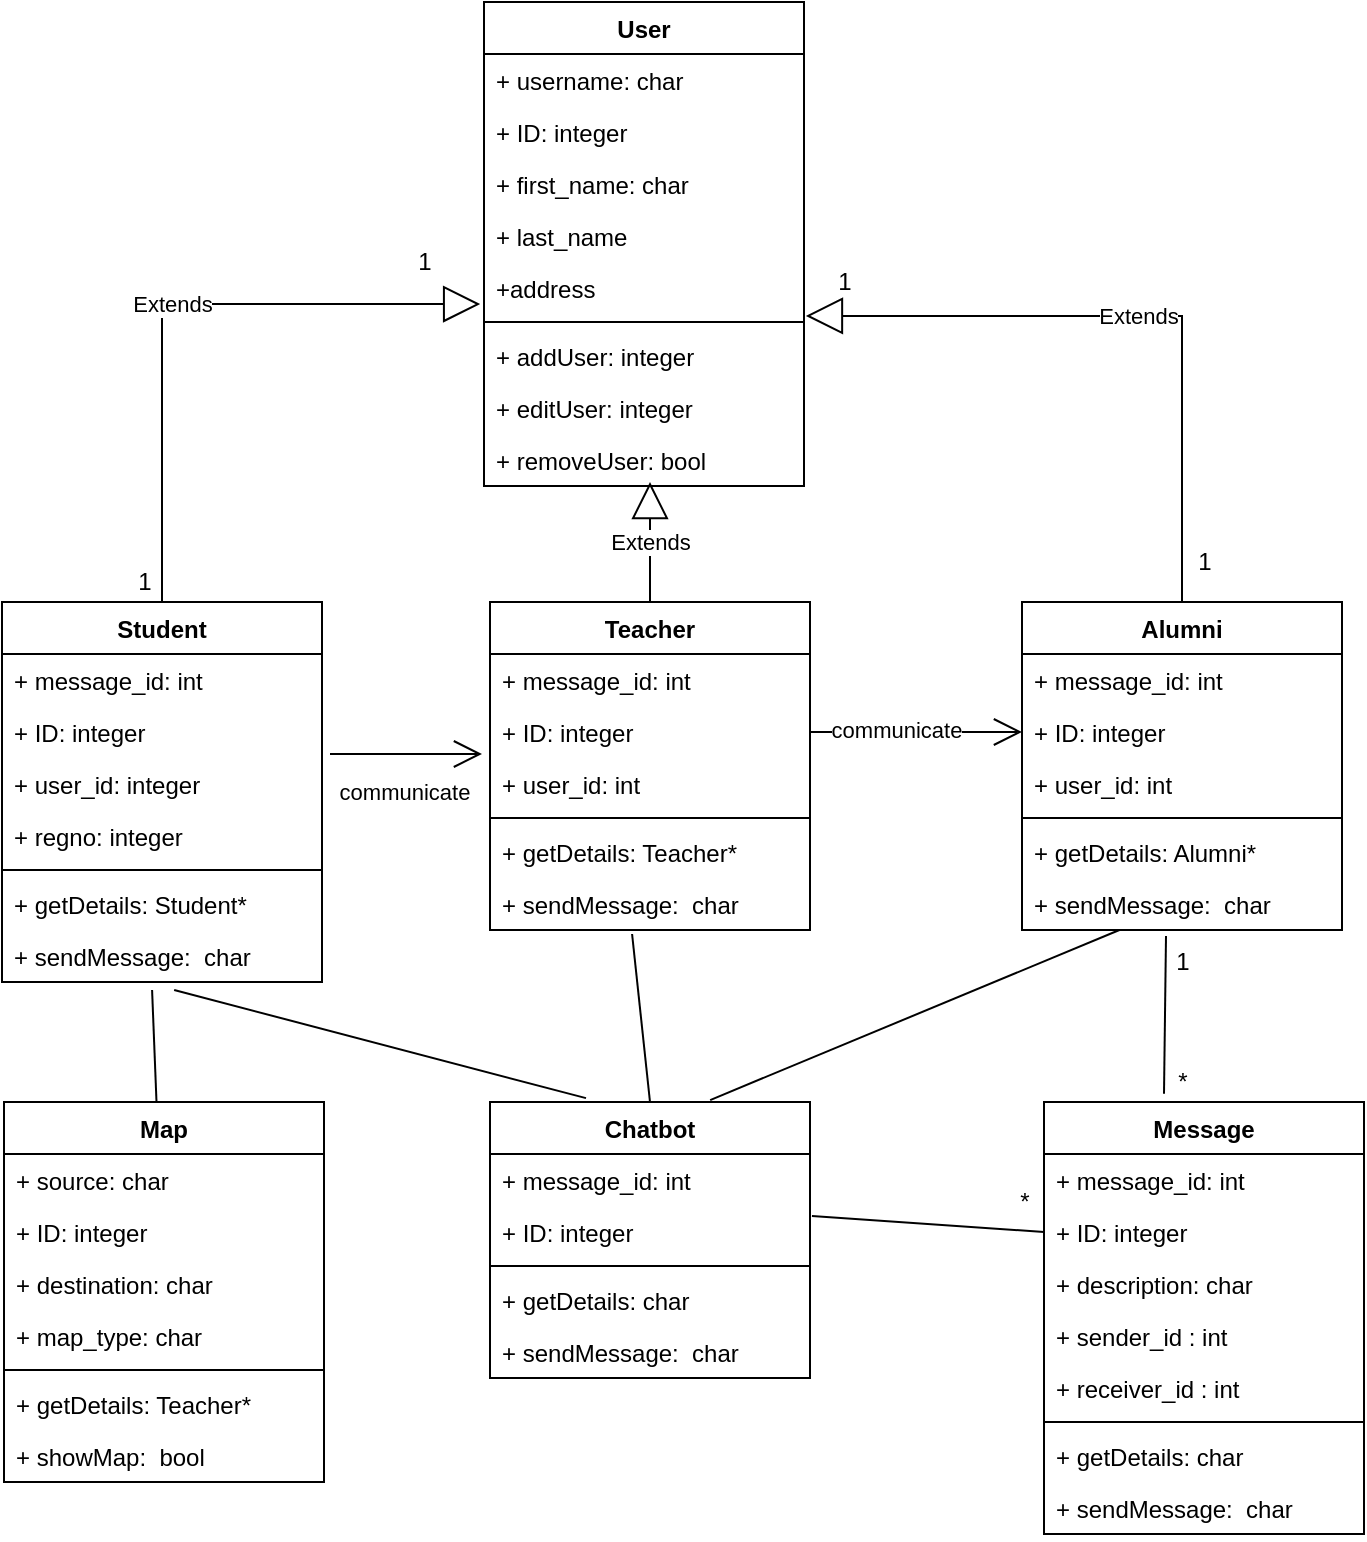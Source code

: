 <mxfile version="16.1.4" type="device"><diagram id="R2lEEEUBdFMjLlhIrx00" name="Page-1"><mxGraphModel dx="1662" dy="762" grid="1" gridSize="10" guides="1" tooltips="1" connect="1" arrows="1" fold="1" page="1" pageScale="1" pageWidth="827" pageHeight="1169" math="0" shadow="0" extFonts="Permanent Marker^https://fonts.googleapis.com/css?family=Permanent+Marker"><root><mxCell id="0"/><mxCell id="1" parent="0"/><mxCell id="HVvQHSDVvSacGwhr09uU-17" value="User" style="swimlane;fontStyle=1;align=center;verticalAlign=top;childLayout=stackLayout;horizontal=1;startSize=26;horizontalStack=0;resizeParent=1;resizeParentMax=0;resizeLast=0;collapsible=1;marginBottom=0;" vertex="1" parent="1"><mxGeometry x="320" y="390" width="160" height="242" as="geometry"/></mxCell><mxCell id="HVvQHSDVvSacGwhr09uU-18" value="+ username: char" style="text;strokeColor=none;fillColor=none;align=left;verticalAlign=top;spacingLeft=4;spacingRight=4;overflow=hidden;rotatable=0;points=[[0,0.5],[1,0.5]];portConstraint=eastwest;" vertex="1" parent="HVvQHSDVvSacGwhr09uU-17"><mxGeometry y="26" width="160" height="26" as="geometry"/></mxCell><mxCell id="HVvQHSDVvSacGwhr09uU-49" value="+ ID: integer" style="text;strokeColor=none;fillColor=none;align=left;verticalAlign=top;spacingLeft=4;spacingRight=4;overflow=hidden;rotatable=0;points=[[0,0.5],[1,0.5]];portConstraint=eastwest;" vertex="1" parent="HVvQHSDVvSacGwhr09uU-17"><mxGeometry y="52" width="160" height="26" as="geometry"/></mxCell><mxCell id="HVvQHSDVvSacGwhr09uU-21" value="+ first_name: char" style="text;strokeColor=none;fillColor=none;align=left;verticalAlign=top;spacingLeft=4;spacingRight=4;overflow=hidden;rotatable=0;points=[[0,0.5],[1,0.5]];portConstraint=eastwest;" vertex="1" parent="HVvQHSDVvSacGwhr09uU-17"><mxGeometry y="78" width="160" height="26" as="geometry"/></mxCell><mxCell id="HVvQHSDVvSacGwhr09uU-22" value="+ last_name" style="text;strokeColor=none;fillColor=none;align=left;verticalAlign=top;spacingLeft=4;spacingRight=4;overflow=hidden;rotatable=0;points=[[0,0.5],[1,0.5]];portConstraint=eastwest;" vertex="1" parent="HVvQHSDVvSacGwhr09uU-17"><mxGeometry y="104" width="160" height="26" as="geometry"/></mxCell><mxCell id="HVvQHSDVvSacGwhr09uU-23" value="+address" style="text;strokeColor=none;fillColor=none;align=left;verticalAlign=top;spacingLeft=4;spacingRight=4;overflow=hidden;rotatable=0;points=[[0,0.5],[1,0.5]];portConstraint=eastwest;" vertex="1" parent="HVvQHSDVvSacGwhr09uU-17"><mxGeometry y="130" width="160" height="26" as="geometry"/></mxCell><mxCell id="HVvQHSDVvSacGwhr09uU-19" value="" style="line;strokeWidth=1;fillColor=none;align=left;verticalAlign=middle;spacingTop=-1;spacingLeft=3;spacingRight=3;rotatable=0;labelPosition=right;points=[];portConstraint=eastwest;" vertex="1" parent="HVvQHSDVvSacGwhr09uU-17"><mxGeometry y="156" width="160" height="8" as="geometry"/></mxCell><mxCell id="HVvQHSDVvSacGwhr09uU-20" value="+ addUser: integer" style="text;strokeColor=none;fillColor=none;align=left;verticalAlign=top;spacingLeft=4;spacingRight=4;overflow=hidden;rotatable=0;points=[[0,0.5],[1,0.5]];portConstraint=eastwest;" vertex="1" parent="HVvQHSDVvSacGwhr09uU-17"><mxGeometry y="164" width="160" height="26" as="geometry"/></mxCell><mxCell id="HVvQHSDVvSacGwhr09uU-24" value="+ editUser: integer" style="text;strokeColor=none;fillColor=none;align=left;verticalAlign=top;spacingLeft=4;spacingRight=4;overflow=hidden;rotatable=0;points=[[0,0.5],[1,0.5]];portConstraint=eastwest;" vertex="1" parent="HVvQHSDVvSacGwhr09uU-17"><mxGeometry y="190" width="160" height="26" as="geometry"/></mxCell><mxCell id="HVvQHSDVvSacGwhr09uU-25" value="+ removeUser: bool" style="text;strokeColor=none;fillColor=none;align=left;verticalAlign=top;spacingLeft=4;spacingRight=4;overflow=hidden;rotatable=0;points=[[0,0.5],[1,0.5]];portConstraint=eastwest;" vertex="1" parent="HVvQHSDVvSacGwhr09uU-17"><mxGeometry y="216" width="160" height="26" as="geometry"/></mxCell><mxCell id="HVvQHSDVvSacGwhr09uU-26" value="Student" style="swimlane;fontStyle=1;align=center;verticalAlign=top;childLayout=stackLayout;horizontal=1;startSize=26;horizontalStack=0;resizeParent=1;resizeParentMax=0;resizeLast=0;collapsible=1;marginBottom=0;" vertex="1" parent="1"><mxGeometry x="79" y="690" width="160" height="190" as="geometry"/></mxCell><mxCell id="HVvQHSDVvSacGwhr09uU-27" value="+ message_id: int" style="text;strokeColor=none;fillColor=none;align=left;verticalAlign=top;spacingLeft=4;spacingRight=4;overflow=hidden;rotatable=0;points=[[0,0.5],[1,0.5]];portConstraint=eastwest;" vertex="1" parent="HVvQHSDVvSacGwhr09uU-26"><mxGeometry y="26" width="160" height="26" as="geometry"/></mxCell><mxCell id="HVvQHSDVvSacGwhr09uU-50" value="+ ID: integer" style="text;strokeColor=none;fillColor=none;align=left;verticalAlign=top;spacingLeft=4;spacingRight=4;overflow=hidden;rotatable=0;points=[[0,0.5],[1,0.5]];portConstraint=eastwest;" vertex="1" parent="HVvQHSDVvSacGwhr09uU-26"><mxGeometry y="52" width="160" height="26" as="geometry"/></mxCell><mxCell id="HVvQHSDVvSacGwhr09uU-46" value="+ user_id: integer" style="text;strokeColor=none;fillColor=none;align=left;verticalAlign=top;spacingLeft=4;spacingRight=4;overflow=hidden;rotatable=0;points=[[0,0.5],[1,0.5]];portConstraint=eastwest;" vertex="1" parent="HVvQHSDVvSacGwhr09uU-26"><mxGeometry y="78" width="160" height="26" as="geometry"/></mxCell><mxCell id="HVvQHSDVvSacGwhr09uU-30" value="+ regno: integer" style="text;strokeColor=none;fillColor=none;align=left;verticalAlign=top;spacingLeft=4;spacingRight=4;overflow=hidden;rotatable=0;points=[[0,0.5],[1,0.5]];portConstraint=eastwest;" vertex="1" parent="HVvQHSDVvSacGwhr09uU-26"><mxGeometry y="104" width="160" height="26" as="geometry"/></mxCell><mxCell id="HVvQHSDVvSacGwhr09uU-31" value="" style="line;strokeWidth=1;fillColor=none;align=left;verticalAlign=middle;spacingTop=-1;spacingLeft=3;spacingRight=3;rotatable=0;labelPosition=right;points=[];portConstraint=eastwest;" vertex="1" parent="HVvQHSDVvSacGwhr09uU-26"><mxGeometry y="130" width="160" height="8" as="geometry"/></mxCell><mxCell id="HVvQHSDVvSacGwhr09uU-32" value="+ getDetails: Student*" style="text;strokeColor=none;fillColor=none;align=left;verticalAlign=top;spacingLeft=4;spacingRight=4;overflow=hidden;rotatable=0;points=[[0,0.5],[1,0.5]];portConstraint=eastwest;" vertex="1" parent="HVvQHSDVvSacGwhr09uU-26"><mxGeometry y="138" width="160" height="26" as="geometry"/></mxCell><mxCell id="HVvQHSDVvSacGwhr09uU-33" value="+ sendMessage:  char" style="text;strokeColor=none;fillColor=none;align=left;verticalAlign=top;spacingLeft=4;spacingRight=4;overflow=hidden;rotatable=0;points=[[0,0.5],[1,0.5]];portConstraint=eastwest;" vertex="1" parent="HVvQHSDVvSacGwhr09uU-26"><mxGeometry y="164" width="160" height="26" as="geometry"/></mxCell><mxCell id="HVvQHSDVvSacGwhr09uU-35" value="Teacher" style="swimlane;fontStyle=1;align=center;verticalAlign=top;childLayout=stackLayout;horizontal=1;startSize=26;horizontalStack=0;resizeParent=1;resizeParentMax=0;resizeLast=0;collapsible=1;marginBottom=0;" vertex="1" parent="1"><mxGeometry x="323" y="690" width="160" height="164" as="geometry"/></mxCell><mxCell id="HVvQHSDVvSacGwhr09uU-36" value="+ message_id: int" style="text;strokeColor=none;fillColor=none;align=left;verticalAlign=top;spacingLeft=4;spacingRight=4;overflow=hidden;rotatable=0;points=[[0,0.5],[1,0.5]];portConstraint=eastwest;" vertex="1" parent="HVvQHSDVvSacGwhr09uU-35"><mxGeometry y="26" width="160" height="26" as="geometry"/></mxCell><mxCell id="HVvQHSDVvSacGwhr09uU-51" value="+ ID: integer" style="text;strokeColor=none;fillColor=none;align=left;verticalAlign=top;spacingLeft=4;spacingRight=4;overflow=hidden;rotatable=0;points=[[0,0.5],[1,0.5]];portConstraint=eastwest;" vertex="1" parent="HVvQHSDVvSacGwhr09uU-35"><mxGeometry y="52" width="160" height="26" as="geometry"/></mxCell><mxCell id="HVvQHSDVvSacGwhr09uU-47" value="+ user_id: int" style="text;strokeColor=none;fillColor=none;align=left;verticalAlign=top;spacingLeft=4;spacingRight=4;overflow=hidden;rotatable=0;points=[[0,0.5],[1,0.5]];portConstraint=eastwest;" vertex="1" parent="HVvQHSDVvSacGwhr09uU-35"><mxGeometry y="78" width="160" height="26" as="geometry"/></mxCell><mxCell id="HVvQHSDVvSacGwhr09uU-38" value="" style="line;strokeWidth=1;fillColor=none;align=left;verticalAlign=middle;spacingTop=-1;spacingLeft=3;spacingRight=3;rotatable=0;labelPosition=right;points=[];portConstraint=eastwest;" vertex="1" parent="HVvQHSDVvSacGwhr09uU-35"><mxGeometry y="104" width="160" height="8" as="geometry"/></mxCell><mxCell id="HVvQHSDVvSacGwhr09uU-39" value="+ getDetails: Teacher*" style="text;strokeColor=none;fillColor=none;align=left;verticalAlign=top;spacingLeft=4;spacingRight=4;overflow=hidden;rotatable=0;points=[[0,0.5],[1,0.5]];portConstraint=eastwest;" vertex="1" parent="HVvQHSDVvSacGwhr09uU-35"><mxGeometry y="112" width="160" height="26" as="geometry"/></mxCell><mxCell id="HVvQHSDVvSacGwhr09uU-40" value="+ sendMessage:  char" style="text;strokeColor=none;fillColor=none;align=left;verticalAlign=top;spacingLeft=4;spacingRight=4;overflow=hidden;rotatable=0;points=[[0,0.5],[1,0.5]];portConstraint=eastwest;" vertex="1" parent="HVvQHSDVvSacGwhr09uU-35"><mxGeometry y="138" width="160" height="26" as="geometry"/></mxCell><mxCell id="HVvQHSDVvSacGwhr09uU-41" value="Alumni" style="swimlane;fontStyle=1;align=center;verticalAlign=top;childLayout=stackLayout;horizontal=1;startSize=26;horizontalStack=0;resizeParent=1;resizeParentMax=0;resizeLast=0;collapsible=1;marginBottom=0;" vertex="1" parent="1"><mxGeometry x="589" y="690" width="160" height="164" as="geometry"/></mxCell><mxCell id="HVvQHSDVvSacGwhr09uU-42" value="+ message_id: int" style="text;strokeColor=none;fillColor=none;align=left;verticalAlign=top;spacingLeft=4;spacingRight=4;overflow=hidden;rotatable=0;points=[[0,0.5],[1,0.5]];portConstraint=eastwest;" vertex="1" parent="HVvQHSDVvSacGwhr09uU-41"><mxGeometry y="26" width="160" height="26" as="geometry"/></mxCell><mxCell id="HVvQHSDVvSacGwhr09uU-52" value="+ ID: integer" style="text;strokeColor=none;fillColor=none;align=left;verticalAlign=top;spacingLeft=4;spacingRight=4;overflow=hidden;rotatable=0;points=[[0,0.5],[1,0.5]];portConstraint=eastwest;" vertex="1" parent="HVvQHSDVvSacGwhr09uU-41"><mxGeometry y="52" width="160" height="26" as="geometry"/></mxCell><mxCell id="HVvQHSDVvSacGwhr09uU-48" value="+ user_id: int" style="text;strokeColor=none;fillColor=none;align=left;verticalAlign=top;spacingLeft=4;spacingRight=4;overflow=hidden;rotatable=0;points=[[0,0.5],[1,0.5]];portConstraint=eastwest;" vertex="1" parent="HVvQHSDVvSacGwhr09uU-41"><mxGeometry y="78" width="160" height="26" as="geometry"/></mxCell><mxCell id="HVvQHSDVvSacGwhr09uU-43" value="" style="line;strokeWidth=1;fillColor=none;align=left;verticalAlign=middle;spacingTop=-1;spacingLeft=3;spacingRight=3;rotatable=0;labelPosition=right;points=[];portConstraint=eastwest;" vertex="1" parent="HVvQHSDVvSacGwhr09uU-41"><mxGeometry y="104" width="160" height="8" as="geometry"/></mxCell><mxCell id="HVvQHSDVvSacGwhr09uU-44" value="+ getDetails: Alumni*" style="text;strokeColor=none;fillColor=none;align=left;verticalAlign=top;spacingLeft=4;spacingRight=4;overflow=hidden;rotatable=0;points=[[0,0.5],[1,0.5]];portConstraint=eastwest;" vertex="1" parent="HVvQHSDVvSacGwhr09uU-41"><mxGeometry y="112" width="160" height="26" as="geometry"/></mxCell><mxCell id="HVvQHSDVvSacGwhr09uU-45" value="+ sendMessage:  char" style="text;strokeColor=none;fillColor=none;align=left;verticalAlign=top;spacingLeft=4;spacingRight=4;overflow=hidden;rotatable=0;points=[[0,0.5],[1,0.5]];portConstraint=eastwest;" vertex="1" parent="HVvQHSDVvSacGwhr09uU-41"><mxGeometry y="138" width="160" height="26" as="geometry"/></mxCell><mxCell id="HVvQHSDVvSacGwhr09uU-53" value="Map" style="swimlane;fontStyle=1;align=center;verticalAlign=top;childLayout=stackLayout;horizontal=1;startSize=26;horizontalStack=0;resizeParent=1;resizeParentMax=0;resizeLast=0;collapsible=1;marginBottom=0;" vertex="1" parent="1"><mxGeometry x="80" y="940" width="160" height="190" as="geometry"/></mxCell><mxCell id="HVvQHSDVvSacGwhr09uU-54" value="+ source: char" style="text;strokeColor=none;fillColor=none;align=left;verticalAlign=top;spacingLeft=4;spacingRight=4;overflow=hidden;rotatable=0;points=[[0,0.5],[1,0.5]];portConstraint=eastwest;" vertex="1" parent="HVvQHSDVvSacGwhr09uU-53"><mxGeometry y="26" width="160" height="26" as="geometry"/></mxCell><mxCell id="HVvQHSDVvSacGwhr09uU-55" value="+ ID: integer" style="text;strokeColor=none;fillColor=none;align=left;verticalAlign=top;spacingLeft=4;spacingRight=4;overflow=hidden;rotatable=0;points=[[0,0.5],[1,0.5]];portConstraint=eastwest;" vertex="1" parent="HVvQHSDVvSacGwhr09uU-53"><mxGeometry y="52" width="160" height="26" as="geometry"/></mxCell><mxCell id="HVvQHSDVvSacGwhr09uU-56" value="+ destination: char" style="text;strokeColor=none;fillColor=none;align=left;verticalAlign=top;spacingLeft=4;spacingRight=4;overflow=hidden;rotatable=0;points=[[0,0.5],[1,0.5]];portConstraint=eastwest;" vertex="1" parent="HVvQHSDVvSacGwhr09uU-53"><mxGeometry y="78" width="160" height="26" as="geometry"/></mxCell><mxCell id="HVvQHSDVvSacGwhr09uU-60" value="+ map_type: char" style="text;strokeColor=none;fillColor=none;align=left;verticalAlign=top;spacingLeft=4;spacingRight=4;overflow=hidden;rotatable=0;points=[[0,0.5],[1,0.5]];portConstraint=eastwest;" vertex="1" parent="HVvQHSDVvSacGwhr09uU-53"><mxGeometry y="104" width="160" height="26" as="geometry"/></mxCell><mxCell id="HVvQHSDVvSacGwhr09uU-57" value="" style="line;strokeWidth=1;fillColor=none;align=left;verticalAlign=middle;spacingTop=-1;spacingLeft=3;spacingRight=3;rotatable=0;labelPosition=right;points=[];portConstraint=eastwest;" vertex="1" parent="HVvQHSDVvSacGwhr09uU-53"><mxGeometry y="130" width="160" height="8" as="geometry"/></mxCell><mxCell id="HVvQHSDVvSacGwhr09uU-58" value="+ getDetails: Teacher*" style="text;strokeColor=none;fillColor=none;align=left;verticalAlign=top;spacingLeft=4;spacingRight=4;overflow=hidden;rotatable=0;points=[[0,0.5],[1,0.5]];portConstraint=eastwest;" vertex="1" parent="HVvQHSDVvSacGwhr09uU-53"><mxGeometry y="138" width="160" height="26" as="geometry"/></mxCell><mxCell id="HVvQHSDVvSacGwhr09uU-59" value="+ showMap:  bool" style="text;strokeColor=none;fillColor=none;align=left;verticalAlign=top;spacingLeft=4;spacingRight=4;overflow=hidden;rotatable=0;points=[[0,0.5],[1,0.5]];portConstraint=eastwest;" vertex="1" parent="HVvQHSDVvSacGwhr09uU-53"><mxGeometry y="164" width="160" height="26" as="geometry"/></mxCell><mxCell id="HVvQHSDVvSacGwhr09uU-61" value="Chatbot" style="swimlane;fontStyle=1;align=center;verticalAlign=top;childLayout=stackLayout;horizontal=1;startSize=26;horizontalStack=0;resizeParent=1;resizeParentMax=0;resizeLast=0;collapsible=1;marginBottom=0;" vertex="1" parent="1"><mxGeometry x="323" y="940" width="160" height="138" as="geometry"/></mxCell><mxCell id="HVvQHSDVvSacGwhr09uU-62" value="+ message_id: int" style="text;strokeColor=none;fillColor=none;align=left;verticalAlign=top;spacingLeft=4;spacingRight=4;overflow=hidden;rotatable=0;points=[[0,0.5],[1,0.5]];portConstraint=eastwest;" vertex="1" parent="HVvQHSDVvSacGwhr09uU-61"><mxGeometry y="26" width="160" height="26" as="geometry"/></mxCell><mxCell id="HVvQHSDVvSacGwhr09uU-63" value="+ ID: integer" style="text;strokeColor=none;fillColor=none;align=left;verticalAlign=top;spacingLeft=4;spacingRight=4;overflow=hidden;rotatable=0;points=[[0,0.5],[1,0.5]];portConstraint=eastwest;" vertex="1" parent="HVvQHSDVvSacGwhr09uU-61"><mxGeometry y="52" width="160" height="26" as="geometry"/></mxCell><mxCell id="HVvQHSDVvSacGwhr09uU-65" value="" style="line;strokeWidth=1;fillColor=none;align=left;verticalAlign=middle;spacingTop=-1;spacingLeft=3;spacingRight=3;rotatable=0;labelPosition=right;points=[];portConstraint=eastwest;" vertex="1" parent="HVvQHSDVvSacGwhr09uU-61"><mxGeometry y="78" width="160" height="8" as="geometry"/></mxCell><mxCell id="HVvQHSDVvSacGwhr09uU-66" value="+ getDetails: char" style="text;strokeColor=none;fillColor=none;align=left;verticalAlign=top;spacingLeft=4;spacingRight=4;overflow=hidden;rotatable=0;points=[[0,0.5],[1,0.5]];portConstraint=eastwest;" vertex="1" parent="HVvQHSDVvSacGwhr09uU-61"><mxGeometry y="86" width="160" height="26" as="geometry"/></mxCell><mxCell id="HVvQHSDVvSacGwhr09uU-67" value="+ sendMessage:  char" style="text;strokeColor=none;fillColor=none;align=left;verticalAlign=top;spacingLeft=4;spacingRight=4;overflow=hidden;rotatable=0;points=[[0,0.5],[1,0.5]];portConstraint=eastwest;" vertex="1" parent="HVvQHSDVvSacGwhr09uU-61"><mxGeometry y="112" width="160" height="26" as="geometry"/></mxCell><mxCell id="HVvQHSDVvSacGwhr09uU-68" value="Message" style="swimlane;fontStyle=1;align=center;verticalAlign=top;childLayout=stackLayout;horizontal=1;startSize=26;horizontalStack=0;resizeParent=1;resizeParentMax=0;resizeLast=0;collapsible=1;marginBottom=0;" vertex="1" parent="1"><mxGeometry x="600" y="940" width="160" height="216" as="geometry"/></mxCell><mxCell id="HVvQHSDVvSacGwhr09uU-69" value="+ message_id: int" style="text;strokeColor=none;fillColor=none;align=left;verticalAlign=top;spacingLeft=4;spacingRight=4;overflow=hidden;rotatable=0;points=[[0,0.5],[1,0.5]];portConstraint=eastwest;" vertex="1" parent="HVvQHSDVvSacGwhr09uU-68"><mxGeometry y="26" width="160" height="26" as="geometry"/></mxCell><mxCell id="HVvQHSDVvSacGwhr09uU-70" value="+ ID: integer" style="text;strokeColor=none;fillColor=none;align=left;verticalAlign=top;spacingLeft=4;spacingRight=4;overflow=hidden;rotatable=0;points=[[0,0.5],[1,0.5]];portConstraint=eastwest;" vertex="1" parent="HVvQHSDVvSacGwhr09uU-68"><mxGeometry y="52" width="160" height="26" as="geometry"/></mxCell><mxCell id="HVvQHSDVvSacGwhr09uU-74" value="+ description: char" style="text;strokeColor=none;fillColor=none;align=left;verticalAlign=top;spacingLeft=4;spacingRight=4;overflow=hidden;rotatable=0;points=[[0,0.5],[1,0.5]];portConstraint=eastwest;" vertex="1" parent="HVvQHSDVvSacGwhr09uU-68"><mxGeometry y="78" width="160" height="26" as="geometry"/></mxCell><mxCell id="HVvQHSDVvSacGwhr09uU-75" value="+ sender_id : int" style="text;strokeColor=none;fillColor=none;align=left;verticalAlign=top;spacingLeft=4;spacingRight=4;overflow=hidden;rotatable=0;points=[[0,0.5],[1,0.5]];portConstraint=eastwest;" vertex="1" parent="HVvQHSDVvSacGwhr09uU-68"><mxGeometry y="104" width="160" height="26" as="geometry"/></mxCell><mxCell id="HVvQHSDVvSacGwhr09uU-76" value="+ receiver_id : int" style="text;strokeColor=none;fillColor=none;align=left;verticalAlign=top;spacingLeft=4;spacingRight=4;overflow=hidden;rotatable=0;points=[[0,0.5],[1,0.5]];portConstraint=eastwest;" vertex="1" parent="HVvQHSDVvSacGwhr09uU-68"><mxGeometry y="130" width="160" height="26" as="geometry"/></mxCell><mxCell id="HVvQHSDVvSacGwhr09uU-71" value="" style="line;strokeWidth=1;fillColor=none;align=left;verticalAlign=middle;spacingTop=-1;spacingLeft=3;spacingRight=3;rotatable=0;labelPosition=right;points=[];portConstraint=eastwest;" vertex="1" parent="HVvQHSDVvSacGwhr09uU-68"><mxGeometry y="156" width="160" height="8" as="geometry"/></mxCell><mxCell id="HVvQHSDVvSacGwhr09uU-72" value="+ getDetails: char" style="text;strokeColor=none;fillColor=none;align=left;verticalAlign=top;spacingLeft=4;spacingRight=4;overflow=hidden;rotatable=0;points=[[0,0.5],[1,0.5]];portConstraint=eastwest;" vertex="1" parent="HVvQHSDVvSacGwhr09uU-68"><mxGeometry y="164" width="160" height="26" as="geometry"/></mxCell><mxCell id="HVvQHSDVvSacGwhr09uU-73" value="+ sendMessage:  char" style="text;strokeColor=none;fillColor=none;align=left;verticalAlign=top;spacingLeft=4;spacingRight=4;overflow=hidden;rotatable=0;points=[[0,0.5],[1,0.5]];portConstraint=eastwest;" vertex="1" parent="HVvQHSDVvSacGwhr09uU-68"><mxGeometry y="190" width="160" height="26" as="geometry"/></mxCell><mxCell id="HVvQHSDVvSacGwhr09uU-78" value="Extends" style="endArrow=block;endSize=16;endFill=0;html=1;rounded=0;exitX=0.5;exitY=0;exitDx=0;exitDy=0;entryX=-0.012;entryY=0.808;entryDx=0;entryDy=0;entryPerimeter=0;edgeStyle=orthogonalEdgeStyle;" edge="1" parent="1" source="HVvQHSDVvSacGwhr09uU-26" target="HVvQHSDVvSacGwhr09uU-23"><mxGeometry width="160" relative="1" as="geometry"><mxPoint x="440" y="540" as="sourcePoint"/><mxPoint x="600" y="540" as="targetPoint"/><Array as="points"><mxPoint x="159" y="541"/></Array></mxGeometry></mxCell><mxCell id="HVvQHSDVvSacGwhr09uU-79" value="Extends" style="endArrow=block;endSize=16;endFill=0;html=1;rounded=0;exitX=0.5;exitY=0;exitDx=0;exitDy=0;entryX=1.006;entryY=1.038;entryDx=0;entryDy=0;edgeStyle=orthogonalEdgeStyle;entryPerimeter=0;" edge="1" parent="1" source="HVvQHSDVvSacGwhr09uU-41" target="HVvQHSDVvSacGwhr09uU-23"><mxGeometry width="160" relative="1" as="geometry"><mxPoint x="440" y="540" as="sourcePoint"/><mxPoint x="600" y="540" as="targetPoint"/><Array as="points"><mxPoint x="669" y="547"/></Array></mxGeometry></mxCell><mxCell id="HVvQHSDVvSacGwhr09uU-80" value="Extends" style="endArrow=block;endSize=16;endFill=0;html=1;rounded=0;exitX=0.5;exitY=0;exitDx=0;exitDy=0;" edge="1" parent="1" source="HVvQHSDVvSacGwhr09uU-35"><mxGeometry width="160" relative="1" as="geometry"><mxPoint x="440" y="540" as="sourcePoint"/><mxPoint x="403" y="630" as="targetPoint"/></mxGeometry></mxCell><mxCell id="HVvQHSDVvSacGwhr09uU-81" value="" style="endArrow=open;endFill=1;endSize=12;html=1;rounded=0;exitX=1.025;exitY=-0.077;exitDx=0;exitDy=0;exitPerimeter=0;entryX=-0.025;entryY=0.923;entryDx=0;entryDy=0;entryPerimeter=0;" edge="1" parent="1" source="HVvQHSDVvSacGwhr09uU-46" target="HVvQHSDVvSacGwhr09uU-51"><mxGeometry width="160" relative="1" as="geometry"><mxPoint x="440" y="640" as="sourcePoint"/><mxPoint x="600" y="640" as="targetPoint"/></mxGeometry></mxCell><mxCell id="HVvQHSDVvSacGwhr09uU-82" value="communicate" style="edgeLabel;html=1;align=center;verticalAlign=middle;resizable=0;points=[];" vertex="1" connectable="0" parent="HVvQHSDVvSacGwhr09uU-81"><mxGeometry x="-0.289" y="-1" relative="1" as="geometry"><mxPoint x="10" y="18" as="offset"/></mxGeometry></mxCell><mxCell id="HVvQHSDVvSacGwhr09uU-89" value="" style="endArrow=open;endFill=1;endSize=12;html=1;rounded=0;exitX=1;exitY=0.5;exitDx=0;exitDy=0;entryX=0;entryY=0.5;entryDx=0;entryDy=0;" edge="1" parent="1" source="HVvQHSDVvSacGwhr09uU-51" target="HVvQHSDVvSacGwhr09uU-52"><mxGeometry width="160" relative="1" as="geometry"><mxPoint x="440" y="640" as="sourcePoint"/><mxPoint x="600" y="640" as="targetPoint"/></mxGeometry></mxCell><mxCell id="HVvQHSDVvSacGwhr09uU-90" value="communicate" style="edgeLabel;html=1;align=center;verticalAlign=middle;resizable=0;points=[];" vertex="1" connectable="0" parent="HVvQHSDVvSacGwhr09uU-89"><mxGeometry x="-0.189" y="1" relative="1" as="geometry"><mxPoint as="offset"/></mxGeometry></mxCell><mxCell id="HVvQHSDVvSacGwhr09uU-94" value="" style="endArrow=none;html=1;rounded=0;entryX=0.45;entryY=1.115;entryDx=0;entryDy=0;entryPerimeter=0;exitX=0.375;exitY=-0.019;exitDx=0;exitDy=0;exitPerimeter=0;" edge="1" parent="1" source="HVvQHSDVvSacGwhr09uU-68" target="HVvQHSDVvSacGwhr09uU-45"><mxGeometry relative="1" as="geometry"><mxPoint x="440" y="940" as="sourcePoint"/><mxPoint x="600" y="940" as="targetPoint"/></mxGeometry></mxCell><mxCell id="HVvQHSDVvSacGwhr09uU-97" value="" style="endArrow=none;html=1;rounded=0;exitX=0.444;exitY=1.077;exitDx=0;exitDy=0;exitPerimeter=0;entryX=0.5;entryY=0;entryDx=0;entryDy=0;" edge="1" parent="1" source="HVvQHSDVvSacGwhr09uU-40" target="HVvQHSDVvSacGwhr09uU-61"><mxGeometry relative="1" as="geometry"><mxPoint x="440" y="940" as="sourcePoint"/><mxPoint x="600" y="940" as="targetPoint"/></mxGeometry></mxCell><mxCell id="HVvQHSDVvSacGwhr09uU-100" value="" style="endArrow=none;html=1;rounded=0;exitX=0;exitY=0.5;exitDx=0;exitDy=0;entryX=1.006;entryY=0.192;entryDx=0;entryDy=0;entryPerimeter=0;" edge="1" parent="1" source="HVvQHSDVvSacGwhr09uU-70" target="HVvQHSDVvSacGwhr09uU-63"><mxGeometry relative="1" as="geometry"><mxPoint x="404.04" y="866.002" as="sourcePoint"/><mxPoint x="413" y="950" as="targetPoint"/></mxGeometry></mxCell><mxCell id="HVvQHSDVvSacGwhr09uU-101" value="" style="endArrow=none;html=1;rounded=0;entryX=0.688;entryY=-0.007;entryDx=0;entryDy=0;entryPerimeter=0;" edge="1" parent="1" source="HVvQHSDVvSacGwhr09uU-45" target="HVvQHSDVvSacGwhr09uU-61"><mxGeometry relative="1" as="geometry"><mxPoint x="414.04" y="876.002" as="sourcePoint"/><mxPoint x="423" y="960" as="targetPoint"/></mxGeometry></mxCell><mxCell id="HVvQHSDVvSacGwhr09uU-102" value="" style="endArrow=none;html=1;rounded=0;exitX=0.538;exitY=1.154;exitDx=0;exitDy=0;exitPerimeter=0;entryX=0.3;entryY=-0.014;entryDx=0;entryDy=0;entryPerimeter=0;" edge="1" parent="1" source="HVvQHSDVvSacGwhr09uU-33" target="HVvQHSDVvSacGwhr09uU-61"><mxGeometry relative="1" as="geometry"><mxPoint x="424.04" y="886.002" as="sourcePoint"/><mxPoint x="433" y="970" as="targetPoint"/></mxGeometry></mxCell><mxCell id="HVvQHSDVvSacGwhr09uU-103" value="" style="endArrow=none;html=1;rounded=0;exitX=0.469;exitY=1.154;exitDx=0;exitDy=0;exitPerimeter=0;" edge="1" parent="1" source="HVvQHSDVvSacGwhr09uU-33" target="HVvQHSDVvSacGwhr09uU-53"><mxGeometry relative="1" as="geometry"><mxPoint x="434.04" y="896.002" as="sourcePoint"/><mxPoint x="443" y="980" as="targetPoint"/></mxGeometry></mxCell><mxCell id="HVvQHSDVvSacGwhr09uU-104" value="*" style="text;html=1;align=center;verticalAlign=middle;resizable=0;points=[];autosize=1;strokeColor=none;fillColor=none;" vertex="1" parent="1"><mxGeometry x="580" y="980" width="20" height="20" as="geometry"/></mxCell><mxCell id="HVvQHSDVvSacGwhr09uU-105" value="*" style="text;html=1;align=center;verticalAlign=middle;resizable=0;points=[];autosize=1;strokeColor=none;fillColor=none;" vertex="1" parent="1"><mxGeometry x="659" y="920" width="20" height="20" as="geometry"/></mxCell><mxCell id="HVvQHSDVvSacGwhr09uU-106" value="1" style="text;html=1;align=center;verticalAlign=middle;resizable=0;points=[];autosize=1;strokeColor=none;fillColor=none;" vertex="1" parent="1"><mxGeometry x="659" y="860" width="20" height="20" as="geometry"/></mxCell><mxCell id="HVvQHSDVvSacGwhr09uU-107" value="1" style="text;html=1;align=center;verticalAlign=middle;resizable=0;points=[];autosize=1;strokeColor=none;fillColor=none;" vertex="1" parent="1"><mxGeometry x="280" y="510" width="20" height="20" as="geometry"/></mxCell><mxCell id="HVvQHSDVvSacGwhr09uU-108" value="1" style="text;html=1;align=center;verticalAlign=middle;resizable=0;points=[];autosize=1;strokeColor=none;fillColor=none;" vertex="1" parent="1"><mxGeometry x="140" y="670" width="20" height="20" as="geometry"/></mxCell><mxCell id="HVvQHSDVvSacGwhr09uU-109" value="1" style="text;html=1;align=center;verticalAlign=middle;resizable=0;points=[];autosize=1;strokeColor=none;fillColor=none;" vertex="1" parent="1"><mxGeometry x="490" y="520" width="20" height="20" as="geometry"/></mxCell><mxCell id="HVvQHSDVvSacGwhr09uU-110" value="1" style="text;html=1;align=center;verticalAlign=middle;resizable=0;points=[];autosize=1;strokeColor=none;fillColor=none;" vertex="1" parent="1"><mxGeometry x="670" y="660" width="20" height="20" as="geometry"/></mxCell></root></mxGraphModel></diagram></mxfile>
